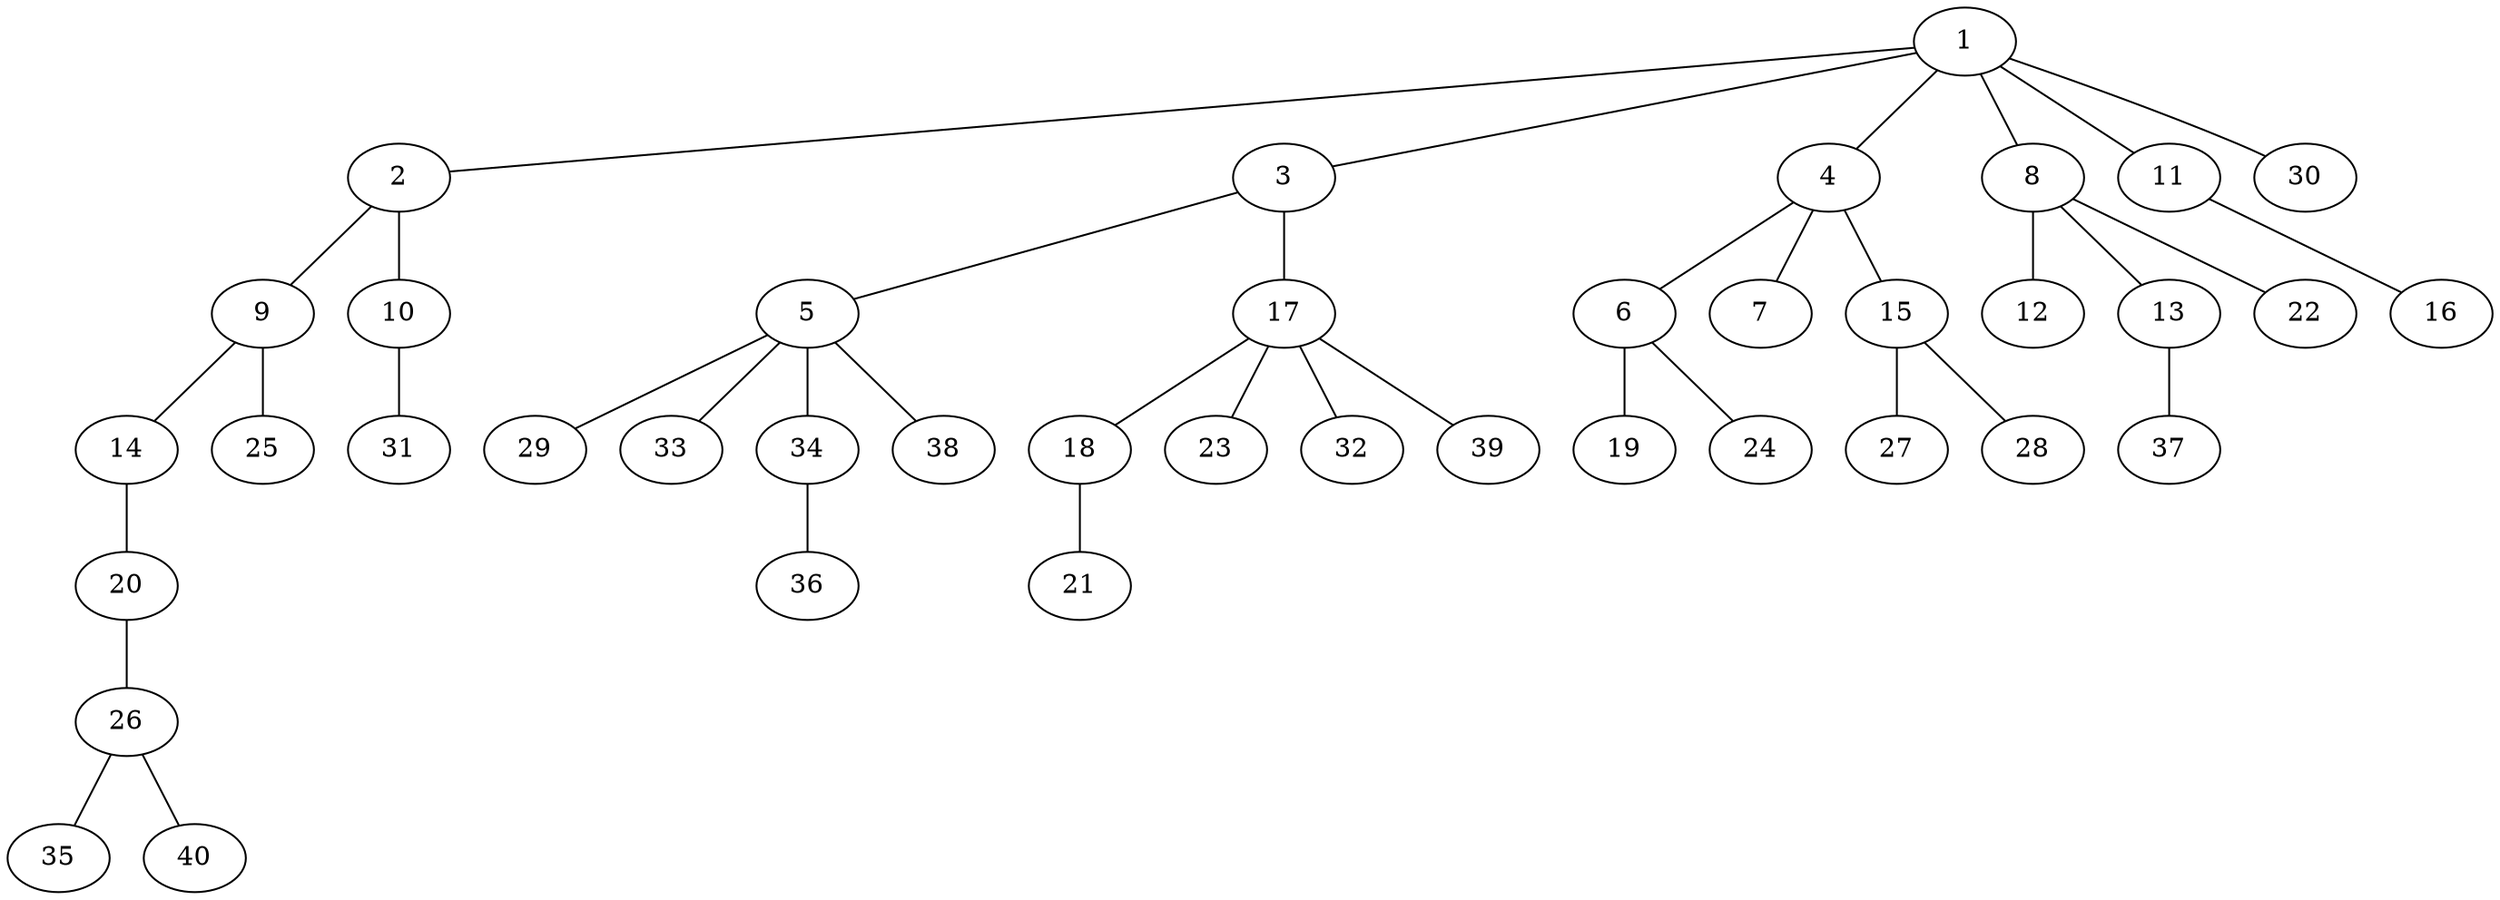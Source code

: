 graph graphname {1--2
1--3
1--4
1--8
1--11
1--30
2--9
2--10
3--5
3--17
4--6
4--7
4--15
5--29
5--33
5--34
5--38
6--19
6--24
8--12
8--13
8--22
9--14
9--25
10--31
11--16
13--37
14--20
15--27
15--28
17--18
17--23
17--32
17--39
18--21
20--26
26--35
26--40
34--36
}
